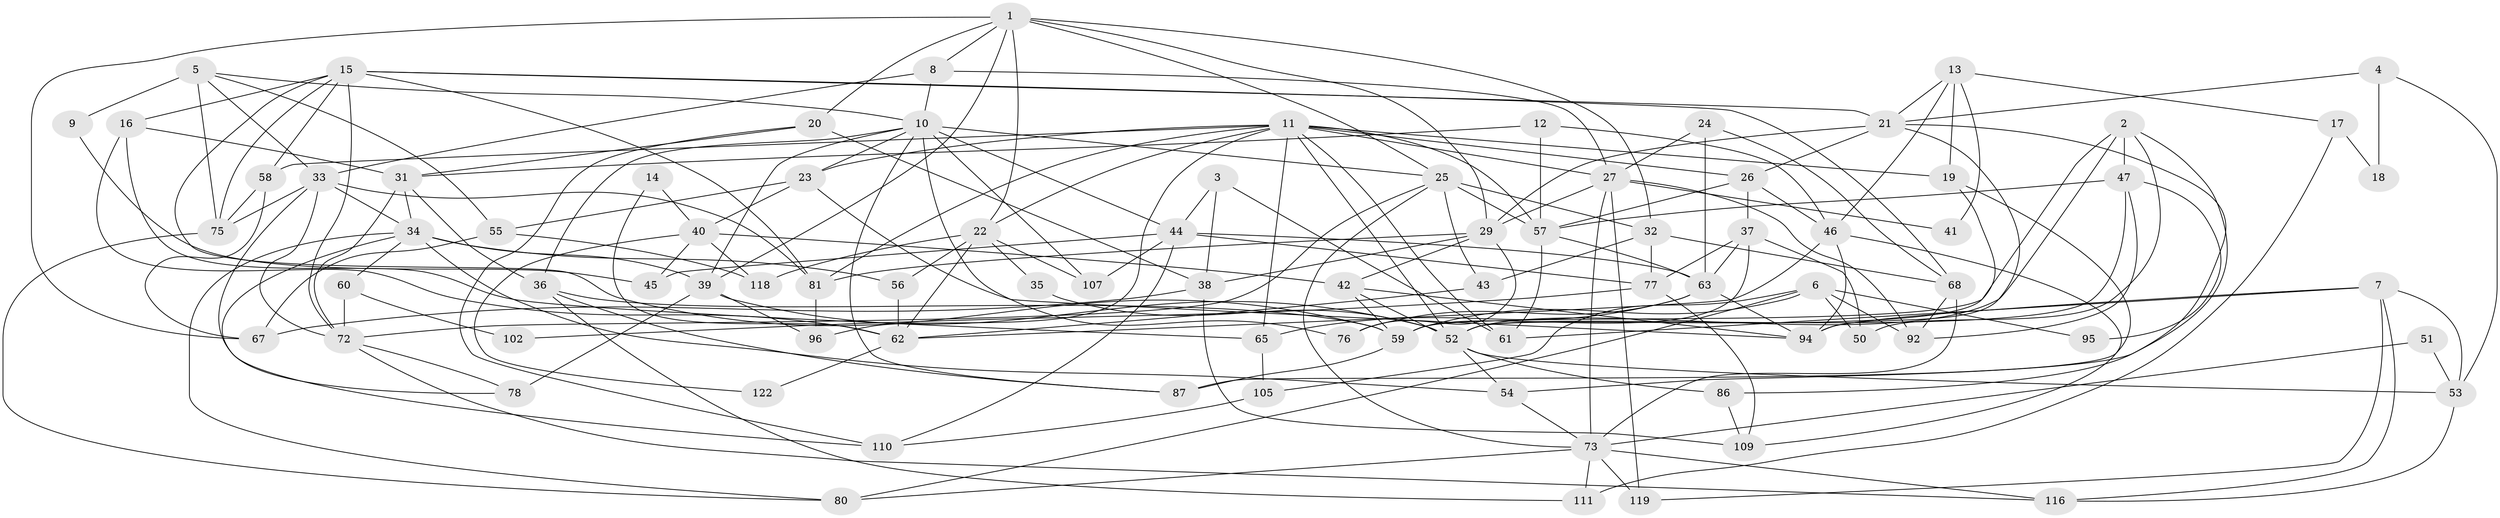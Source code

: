 // Generated by graph-tools (version 1.1) at 2025/23/03/03/25 07:23:59]
// undirected, 86 vertices, 205 edges
graph export_dot {
graph [start="1"]
  node [color=gray90,style=filled];
  1 [super="+114"];
  2 [super="+123"];
  3;
  4;
  5;
  6 [super="+103"];
  7 [super="+115"];
  8 [super="+99"];
  9;
  10 [super="+48"];
  11 [super="+98"];
  12;
  13;
  14;
  15 [super="+28"];
  16;
  17;
  18;
  19;
  20;
  21 [super="+89"];
  22 [super="+70"];
  23 [super="+74"];
  24;
  25 [super="+30"];
  26;
  27 [super="+91"];
  29 [super="+113"];
  31 [super="+121"];
  32 [super="+79"];
  33 [super="+97"];
  34 [super="+49"];
  35;
  36 [super="+82"];
  37;
  38 [super="+66"];
  39;
  40 [super="+71"];
  41;
  42 [super="+120"];
  43;
  44;
  45;
  46 [super="+117"];
  47 [super="+84"];
  50;
  51;
  52 [super="+106"];
  53;
  54 [super="+112"];
  55 [super="+104"];
  56 [super="+69"];
  57 [super="+88"];
  58 [super="+100"];
  59 [super="+64"];
  60;
  61;
  62 [super="+83"];
  63 [super="+108"];
  65;
  67;
  68;
  72 [super="+90"];
  73 [super="+93"];
  75 [super="+85"];
  76;
  77;
  78;
  80;
  81 [super="+101"];
  86;
  87;
  92;
  94;
  95;
  96;
  102;
  105;
  107;
  109;
  110;
  111;
  116;
  118;
  119;
  122;
  1 -- 20;
  1 -- 25;
  1 -- 39;
  1 -- 22;
  1 -- 32;
  1 -- 67;
  1 -- 8;
  1 -- 29;
  2 -- 54;
  2 -- 50;
  2 -- 52;
  2 -- 59;
  2 -- 47;
  3 -- 61;
  3 -- 44;
  3 -- 38;
  4 -- 53;
  4 -- 18;
  4 -- 21;
  5 -- 75;
  5 -- 9;
  5 -- 10;
  5 -- 33;
  5 -- 55;
  6 -- 50;
  6 -- 59;
  6 -- 80;
  6 -- 92;
  6 -- 95;
  6 -- 105;
  7 -- 94;
  7 -- 53;
  7 -- 119;
  7 -- 116;
  7 -- 61;
  8 -- 33;
  8 -- 10;
  8 -- 27;
  9 -- 45;
  10 -- 36;
  10 -- 39;
  10 -- 107;
  10 -- 44;
  10 -- 76;
  10 -- 87;
  10 -- 23;
  10 -- 25;
  11 -- 19;
  11 -- 65;
  11 -- 96;
  11 -- 27;
  11 -- 58;
  11 -- 81;
  11 -- 52;
  11 -- 22;
  11 -- 23;
  11 -- 57;
  11 -- 26;
  11 -- 61;
  12 -- 46;
  12 -- 57;
  12 -- 31;
  13 -- 19;
  13 -- 17;
  13 -- 21;
  13 -- 41;
  13 -- 46;
  14 -- 62;
  14 -- 40;
  15 -- 75;
  15 -- 16;
  15 -- 58;
  15 -- 59;
  15 -- 68;
  15 -- 21;
  15 -- 72;
  15 -- 81;
  16 -- 31;
  16 -- 62;
  16 -- 65;
  17 -- 111;
  17 -- 18;
  19 -- 87;
  19 -- 52;
  20 -- 110;
  20 -- 38;
  20 -- 31;
  21 -- 86;
  21 -- 26;
  21 -- 29;
  21 -- 94;
  22 -- 35;
  22 -- 118;
  22 -- 107;
  22 -- 62;
  22 -- 56;
  23 -- 55;
  23 -- 40 [weight=2];
  23 -- 94;
  24 -- 63;
  24 -- 68;
  24 -- 27;
  25 -- 57;
  25 -- 72;
  25 -- 32;
  25 -- 73;
  25 -- 43;
  26 -- 37;
  26 -- 46;
  26 -- 57;
  27 -- 92;
  27 -- 41;
  27 -- 119;
  27 -- 29;
  27 -- 73;
  29 -- 38;
  29 -- 76;
  29 -- 42;
  29 -- 81;
  31 -- 72;
  31 -- 34;
  31 -- 36;
  32 -- 77;
  32 -- 43;
  32 -- 68;
  33 -- 81;
  33 -- 34;
  33 -- 78;
  33 -- 72;
  33 -- 75;
  34 -- 80;
  34 -- 56;
  34 -- 54;
  34 -- 39;
  34 -- 60;
  34 -- 110;
  35 -- 52;
  36 -- 111;
  36 -- 59;
  36 -- 87;
  37 -- 63;
  37 -- 50;
  37 -- 77;
  37 -- 59;
  38 -- 67;
  38 -- 109;
  39 -- 78;
  39 -- 96;
  39 -- 52;
  40 -- 118;
  40 -- 122;
  40 -- 42;
  40 -- 45;
  42 -- 94;
  42 -- 52;
  42 -- 59;
  43 -- 62;
  44 -- 77;
  44 -- 63;
  44 -- 45;
  44 -- 107;
  44 -- 110;
  46 -- 62;
  46 -- 94;
  46 -- 109;
  47 -- 95;
  47 -- 57;
  47 -- 92;
  47 -- 52;
  51 -- 53;
  51 -- 73;
  52 -- 53;
  52 -- 86;
  52 -- 54;
  53 -- 116;
  54 -- 73;
  55 -- 118;
  55 -- 67;
  56 -- 62;
  57 -- 61;
  57 -- 63;
  58 -- 75;
  58 -- 67;
  59 -- 87;
  60 -- 102;
  60 -- 72;
  62 -- 122;
  63 -- 65;
  63 -- 76;
  63 -- 94;
  65 -- 105;
  68 -- 92;
  68 -- 73;
  72 -- 116;
  72 -- 78;
  73 -- 80;
  73 -- 116;
  73 -- 119;
  73 -- 111;
  75 -- 80;
  77 -- 109;
  77 -- 102;
  81 -- 96;
  86 -- 109;
  105 -- 110;
}
